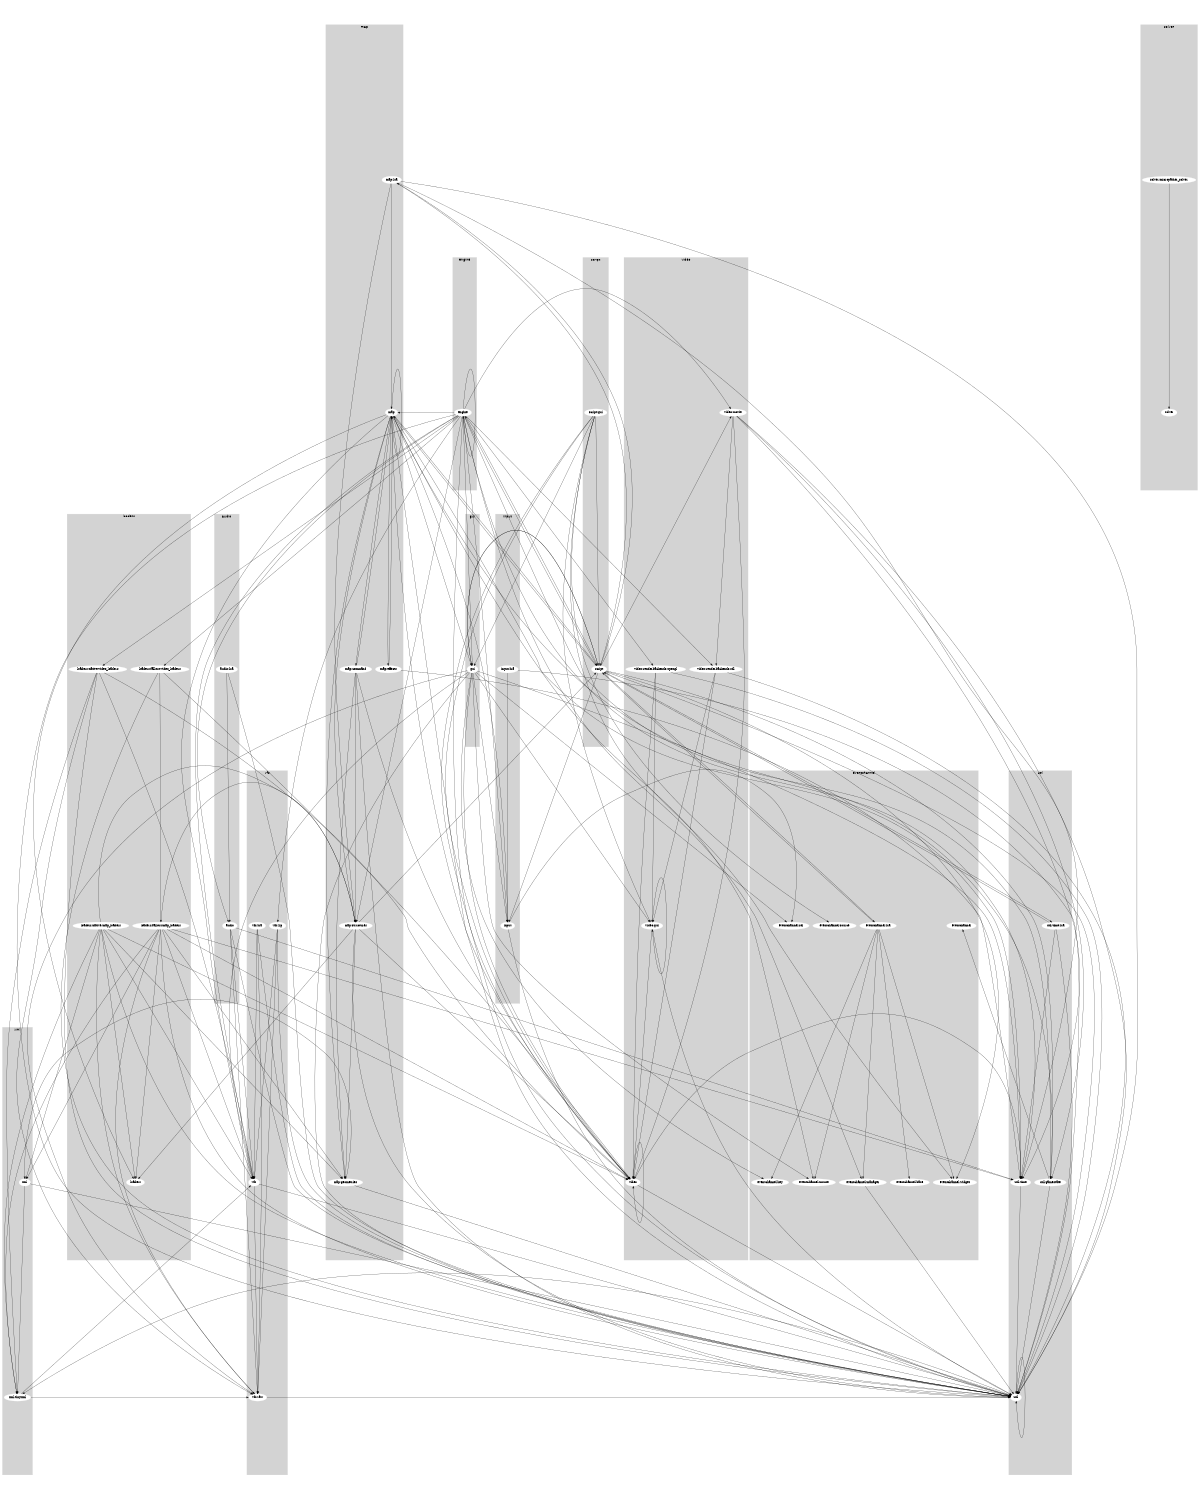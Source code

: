 digraph "source tree" {
    overlap=scale;
    size="8,10";
    ratio="fill";
    fontsize="16";
    fontname="Helvetica";
    clusterrank="local";
subgraph cluster_0 {
    style=filled;
    color=lightgrey;
    node [style=filled,color=white];
    "xml"; "xml/tinyxml"
    label = "xml";
}
subgraph cluster_1 {
    style=filled;
    color=lightgrey;
    node [style=filled,color=white];
    "map"; "map/command"; "map/lua"; "map/structures"; "map/effects"; "map/geometries"
    label = "map";
}
subgraph cluster_2 {
    style=filled;
    color=lightgrey;
    node [style=filled,color=white];
    "script/gui"; "script"
    label = "script";
}
subgraph cluster_3 {
    style=filled;
    color=lightgrey;
    node [style=filled,color=white];
    "gui"
    label = "gui";
}
subgraph cluster_4 {
    style=filled;
    color=lightgrey;
    node [style=filled,color=white];
    "solver"; "solver/micropather_solver"
    label = "solver";
}
subgraph cluster_5 {
    style=filled;
    color=lightgrey;
    node [style=filled,color=white];
    "engine"
    label = "engine";
}
subgraph cluster_6 {
    style=filled;
    color=lightgrey;
    node [style=filled,color=white];
    "eventchannel/base"; "eventchannel"; "eventchannel/mouse"; "eventchannel/key"; "eventchannel/lua"; "eventchannel/source"; "eventchannel/widget"; "eventchannel/manager"; "eventchannel/sdl"
    label = "eventchannel";
}
subgraph cluster_7 {
    style=filled;
    color=lightgrey;
    node [style=filled,color=white];
    "loaders/fallout/map_loaders"; "loaders/native/map_loaders"; "loaders/native/video_loaders"; "loaders/fallout/video_loaders"; "loaders"
    label = "loaders";
}
subgraph cluster_8 {
    style=filled;
    color=lightgrey;
    node [style=filled,color=white];
    "util"; "util/time"; "util/gamestate"; "util/time/lua"
    label = "util";
}
subgraph cluster_9 {
    style=filled;
    color=lightgrey;
    node [style=filled,color=white];
    "video"; "video/movie"; "video/renderbackends/opengl"; "video/renderbackends/sdl"; "video/gui"
    label = "video";
}
subgraph cluster_10 {
    style=filled;
    color=lightgrey;
    node [style=filled,color=white];
    "input"; "input/lua"
    label = "input";
}
subgraph cluster_11 {
    style=filled;
    color=lightgrey;
    node [style=filled,color=white];
    "audio"; "audio/lua"
    label = "audio";
}
subgraph cluster_12 {
    style=filled;
    color=lightgrey;
    node [style=filled,color=white];
    "vfs/zip"; "vfs/lua"; "vfs"; "vfs/raw"
    label = "vfs";
}
    "util/time" -> "util"
    "util/gamestate" -> "util"
    "util/gamestate" -> "eventchannel"
    "audio/lua" -> "util"
    "audio/lua" -> "audio"
    "vfs/zip" -> "util"
    "vfs/zip" -> "vfs"
    "vfs/zip" -> "vfs/raw"
    "video/renderbackends/opengl" -> "util"
    "video/renderbackends/opengl" -> "video/gui"
    "video/renderbackends/opengl" -> "video"
    "eventchannel/lua" -> "script"
    "eventchannel/lua" -> "eventchannel/base"
    "eventchannel/lua" -> "eventchannel/mouse"
    "eventchannel/lua" -> "eventchannel/key"
    "eventchannel/lua" -> "eventchannel/widget"
    "eventchannel/lua" -> "eventchannel/manager"
    "script/gui" -> "video/gui"
    "script/gui" -> "script"
    "script/gui" -> "gui"
    "script/gui" -> "util"
    "script/gui" -> "video"
    "script/gui" -> "eventchannel/source"
    "script/gui" -> "eventchannel/widget"
    "map/geometries" -> "xml"
    "map/geometries" -> "util"
    "xml" -> "util"
    "xml" -> "xml/tinyxml"
    "map/command" -> "util"
    "map/command" -> "map"
    "map/command" -> "video"
    "map/command" -> "map/structures"
    "map/command" -> "map/geometries"
    "loaders/fallout/video_loaders" -> "util"
    "loaders/fallout/video_loaders" -> "loaders/fallout/map_loaders"
    "loaders/fallout/video_loaders" -> "video"
    "script" -> "engine"
    "script" -> "map"
    "script" -> "util/gamestate"
    "script" -> "eventchannel/widget"
    "script" -> "map/lua"
    "script" -> "gui"
    "script" -> "util"
    "script" -> "eventchannel/lua"
    "script" -> "input"
    "script" -> "video/movie"
    "script" -> "util/time/lua"
    "input/lua" -> "util"
    "input/lua" -> "input"
    "solver/micropather_solver" -> "solver"
    "xml/tinyxml" -> "vfs"
    "xml/tinyxml" -> "vfs/raw"
    "map/lua" -> "util"
    "map/lua" -> "map"
    "map/lua" -> "util/time"
    "map/lua" -> "map/structures"
    "map/lua" -> "script"
    "vfs/raw" -> "util"
    "input" -> "util"
    "input" -> "eventchannel/sdl"
    "loaders/native/video_loaders" -> "util"
    "loaders/native/video_loaders" -> "xml/tinyxml"
    "loaders/native/video_loaders" -> "video"
    "loaders/native/video_loaders" -> "vfs"
    "loaders/native/video_loaders" -> "vfs/raw"
    "engine" -> "engine"
    "engine" -> "vfs/zip"
    "engine" -> "util/gamestate"
    "engine" -> "audio"
    "engine" -> "loaders/fallout/video_loaders"
    "engine" -> "video/renderbackends/sdl"
    "engine" -> "video/renderbackends/opengl"
    "engine" -> "script"
    "engine" -> "gui"
    "engine" -> "video/movie"
    "engine" -> "map/structures"
    "engine" -> "util"
    "engine" -> "map"
    "engine" -> "video"
    "engine" -> "input"
    "engine" -> "util/time"
    "engine" -> "loaders/native/video_loaders"
    "engine" -> "vfs"
    "engine" -> "eventchannel/manager"
    "map" -> "map"
    "map" -> "util/gamestate"
    "map" -> "map/command"
    "map" -> "script"
    "map" -> "gui"
    "map" -> "map/structures"
    "map" -> "eventchannel/mouse"
    "map" -> "util"
    "map" -> "video"
    "map" -> "map/effects"
    "map" -> "util/time"
    "map" -> "input"
    "map" -> "loaders"
    "map" -> "vfs"
    "map" -> "map/geometries"
    "loaders/fallout/map_loaders" -> "xml"
    "loaders/fallout/map_loaders" -> "util/time"
    "loaders/fallout/map_loaders" -> "map/structures"
    "loaders/fallout/map_loaders" -> "loaders"
    "loaders/fallout/map_loaders" -> "util"
    "loaders/fallout/map_loaders" -> "xml/tinyxml"
    "loaders/fallout/map_loaders" -> "vfs/raw"
    "loaders/fallout/map_loaders" -> "video"
    "loaders/fallout/map_loaders" -> "vfs"
    "loaders/fallout/map_loaders" -> "map/geometries"
    "util" -> "util"
    "util" -> "xml/tinyxml"
    "map/effects" -> "map"
    "map/effects" -> "util/time"
    "vfs/lua" -> "util"
    "vfs/lua" -> "vfs"
    "vfs/lua" -> "vfs/raw"
    "video/gui" -> "util"
    "video/gui" -> "video/gui"
    "video/gui" -> "video"
    "audio" -> "util"
    "audio" -> "util/time"
    "audio" -> "vfs"
    "audio" -> "vfs/raw"
    "video/renderbackends/sdl" -> "util"
    "video/renderbackends/sdl" -> "video/gui"
    "video/renderbackends/sdl" -> "video"
    "gui" -> "video/gui"
    "gui" -> "input"
    "gui" -> "script"
    "gui" -> "eventchannel/mouse"
    "gui" -> "util"
    "gui" -> "eventchannel/key"
    "gui" -> "video"
    "gui" -> "vfs/raw"
    "gui" -> "util/time"
    "gui" -> "vfs"
    "gui" -> "eventchannel/sdl"
    "map/structures" -> "util"
    "map/structures" -> "loaders"
    "map/structures" -> "map/geometries"
    "map/structures" -> "video"
    "map/structures" -> "script"
    "loaders/native/map_loaders" -> "xml"
    "loaders/native/map_loaders" -> "map/structures"
    "loaders/native/map_loaders" -> "loaders"
    "loaders/native/map_loaders" -> "util"
    "loaders/native/map_loaders" -> "xml/tinyxml"
    "loaders/native/map_loaders" -> "vfs/raw"
    "loaders/native/map_loaders" -> "video"
    "loaders/native/map_loaders" -> "vfs"
    "loaders/native/map_loaders" -> "map/geometries"
    "video" -> "util"
    "video" -> "util/time"
    "video" -> "video"
    "video/movie" -> "util"
    "video/movie" -> "util/time"
    "video/movie" -> "util/gamestate"
    "video/movie" -> "video"
    "video/movie" -> "video/renderbackends/sdl"
    "vfs" -> "util"
    "vfs" -> "vfs/raw"
    "eventchannel/manager" -> "util"
    "util/time/lua" -> "util"
    "util/time/lua" -> "util/time"
    "util/time/lua" -> "script"
}